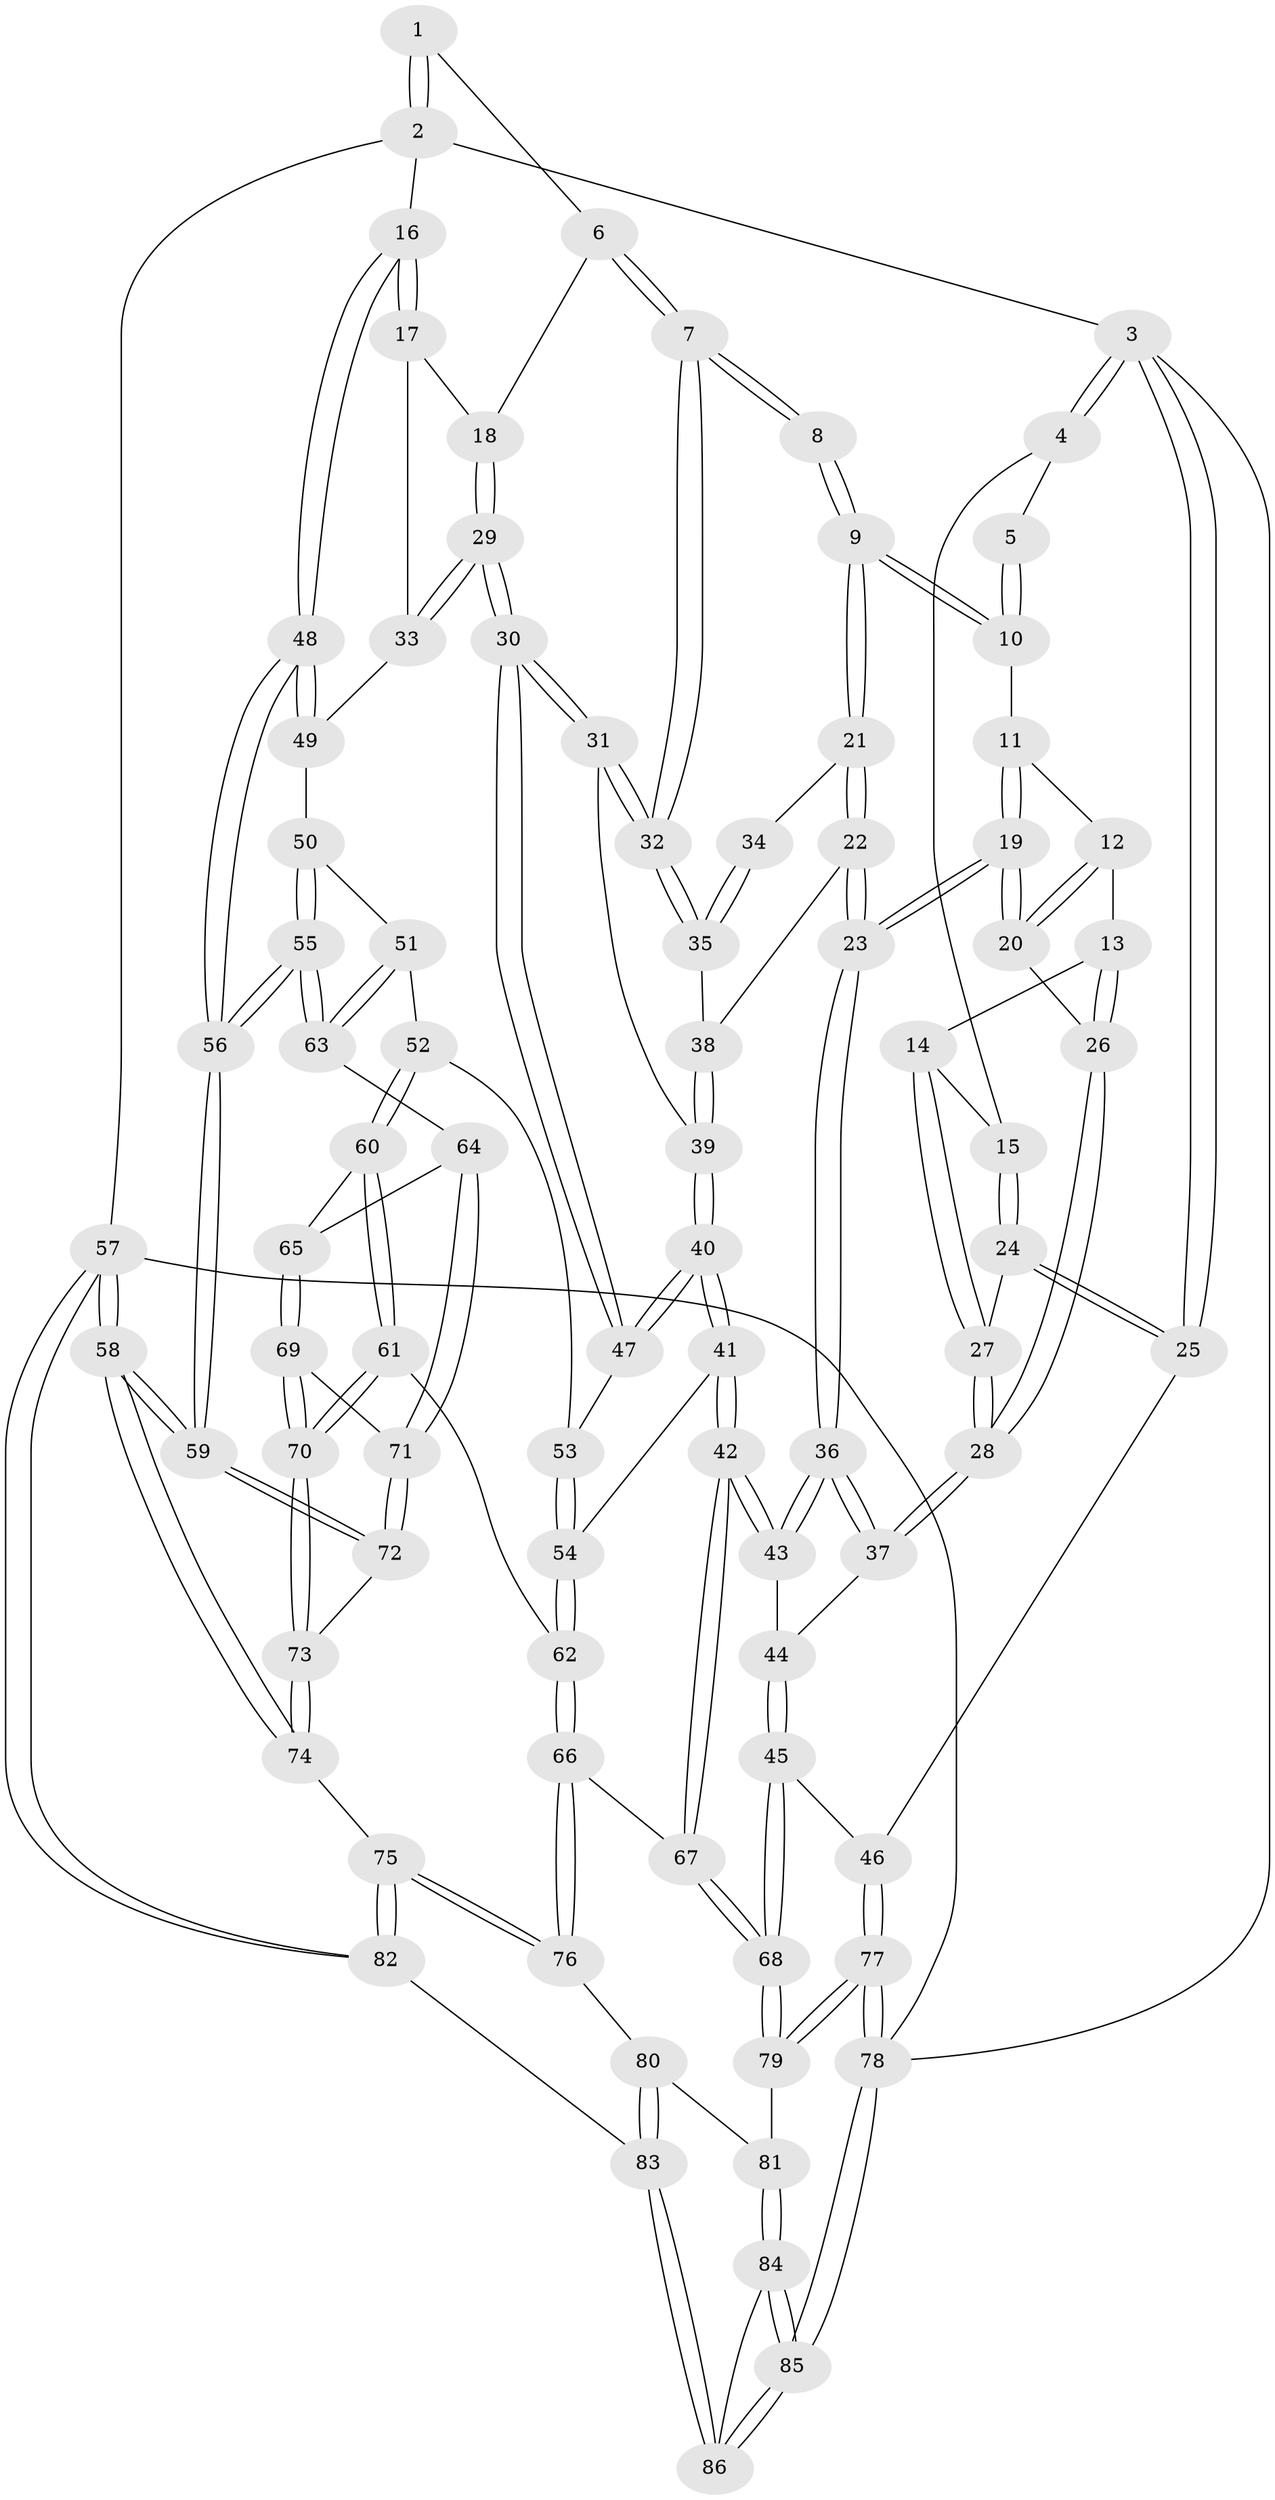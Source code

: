 // Generated by graph-tools (version 1.1) at 2025/11/02/27/25 16:11:59]
// undirected, 86 vertices, 212 edges
graph export_dot {
graph [start="1"]
  node [color=gray90,style=filled];
  1 [pos="+0.8719805054641839+0"];
  2 [pos="+1+0"];
  3 [pos="+0+0"];
  4 [pos="+0+0"];
  5 [pos="+0.447139454306065+0"];
  6 [pos="+0.8501331859501312+0"];
  7 [pos="+0.7428313547172846+0.1592885727743509"];
  8 [pos="+0.6644228293377117+0.1496451809303132"];
  9 [pos="+0.5412054638466315+0.0958084849701773"];
  10 [pos="+0.4424119213163377+0"];
  11 [pos="+0.36911830738323476+0.04699271418927333"];
  12 [pos="+0.35240843866952376+0.05863679759821942"];
  13 [pos="+0.2014380181801114+0.10811810007730958"];
  14 [pos="+0.19275486314318363+0.10643126941323328"];
  15 [pos="+0.11007570326045611+0.06325241323656894"];
  16 [pos="+1+0.1686765818092297"];
  17 [pos="+1+0.15755255792521738"];
  18 [pos="+0.9412849277861696+0.13544072277271935"];
  19 [pos="+0.4089324282420559+0.2821455438064995"];
  20 [pos="+0.27513783138872655+0.21943471458637465"];
  21 [pos="+0.5021478698237737+0.215532748165533"];
  22 [pos="+0.49081556792276543+0.23826644633059946"];
  23 [pos="+0.4169393923168881+0.29257549295714086"];
  24 [pos="+0.053195183769199524+0.21894738821573237"];
  25 [pos="+0+0.3344094898685806"];
  26 [pos="+0.26292724669500755+0.2207102685502501"];
  27 [pos="+0.1632016558746268+0.2591257472239759"];
  28 [pos="+0.19069213367973437+0.27967166592438786"];
  29 [pos="+0.8491138676915458+0.2607206377280011"];
  30 [pos="+0.808214867000825+0.2635515101835029"];
  31 [pos="+0.7627394968513876+0.20582686428668617"];
  32 [pos="+0.7557838310170358+0.19164027943240972"];
  33 [pos="+0.8988232414326891+0.27402999382675947"];
  34 [pos="+0.6068136755489991+0.21598632864621573"];
  35 [pos="+0.5867616577549224+0.2716422645581386"];
  36 [pos="+0.4118585218102086+0.3886396739459384"];
  37 [pos="+0.19265840529738149+0.29256096927223607"];
  38 [pos="+0.5860870182709806+0.2726625213468749"];
  39 [pos="+0.6076221371750624+0.316124309186954"];
  40 [pos="+0.6016721704339932+0.39279082374881114"];
  41 [pos="+0.5910728334310142+0.40546637211810777"];
  42 [pos="+0.42698120895237024+0.4526565149722725"];
  43 [pos="+0.42232925285413564+0.44144188423866904"];
  44 [pos="+0.164944548791858+0.3793702181163892"];
  45 [pos="+0.07585052711926012+0.475658935791748"];
  46 [pos="+0+0.4187418329503467"];
  47 [pos="+0.7870507132707671+0.3390245835376682"];
  48 [pos="+1+0.27130957265494837"];
  49 [pos="+0.9193332589588931+0.28325542715089064"];
  50 [pos="+0.962563255889496+0.4214492806623895"];
  51 [pos="+0.8518818919958614+0.4553636215012085"];
  52 [pos="+0.8488989976194549+0.4540838792332024"];
  53 [pos="+0.795062185201018+0.3727213608641927"];
  54 [pos="+0.6861329108117444+0.5015712350645467"];
  55 [pos="+1+0.4733648029791744"];
  56 [pos="+1+0.48928205004293956"];
  57 [pos="+1+1"];
  58 [pos="+1+0.849520457619638"];
  59 [pos="+1+0.8283685043959648"];
  60 [pos="+0.751409064512744+0.5573999176108378"];
  61 [pos="+0.723356494081259+0.5648970741852792"];
  62 [pos="+0.7023300082316916+0.5630647004555319"];
  63 [pos="+0.8988098404602027+0.5426388456645348"];
  64 [pos="+0.8943513166553582+0.5794714624865229"];
  65 [pos="+0.8104499437686684+0.5839568176166544"];
  66 [pos="+0.5991701810647911+0.6560039260261278"];
  67 [pos="+0.42383809331476313+0.4674701826165088"];
  68 [pos="+0.23994087241276063+0.6510149727235567"];
  69 [pos="+0.8217056351151204+0.6514529167354194"];
  70 [pos="+0.7955464164769034+0.6856636657452693"];
  71 [pos="+0.9123931599681212+0.6199477744321814"];
  72 [pos="+0.9665130199877291+0.6756040728885003"];
  73 [pos="+0.7909486817807215+0.7388082993225441"];
  74 [pos="+0.7499746199296788+0.8004760716716064"];
  75 [pos="+0.6945858026006568+0.8356009426049824"];
  76 [pos="+0.5990802236230688+0.7136195815378167"];
  77 [pos="+0+1"];
  78 [pos="+0+1"];
  79 [pos="+0.23544210372417593+0.720623198851342"];
  80 [pos="+0.3436666523669838+0.79069812219992"];
  81 [pos="+0.26370983127627423+0.7513497782311875"];
  82 [pos="+0.6741567563311666+1"];
  83 [pos="+0.5288000706498827+1"];
  84 [pos="+0.2450906974713817+0.8641792408525452"];
  85 [pos="+0+1"];
  86 [pos="+0.2773590148368576+1"];
  1 -- 2;
  1 -- 2;
  1 -- 6;
  2 -- 3;
  2 -- 16;
  2 -- 57;
  3 -- 4;
  3 -- 4;
  3 -- 25;
  3 -- 25;
  3 -- 78;
  4 -- 5;
  4 -- 15;
  5 -- 10;
  5 -- 10;
  6 -- 7;
  6 -- 7;
  6 -- 18;
  7 -- 8;
  7 -- 8;
  7 -- 32;
  7 -- 32;
  8 -- 9;
  8 -- 9;
  9 -- 10;
  9 -- 10;
  9 -- 21;
  9 -- 21;
  10 -- 11;
  11 -- 12;
  11 -- 19;
  11 -- 19;
  12 -- 13;
  12 -- 20;
  12 -- 20;
  13 -- 14;
  13 -- 26;
  13 -- 26;
  14 -- 15;
  14 -- 27;
  14 -- 27;
  15 -- 24;
  15 -- 24;
  16 -- 17;
  16 -- 17;
  16 -- 48;
  16 -- 48;
  17 -- 18;
  17 -- 33;
  18 -- 29;
  18 -- 29;
  19 -- 20;
  19 -- 20;
  19 -- 23;
  19 -- 23;
  20 -- 26;
  21 -- 22;
  21 -- 22;
  21 -- 34;
  22 -- 23;
  22 -- 23;
  22 -- 38;
  23 -- 36;
  23 -- 36;
  24 -- 25;
  24 -- 25;
  24 -- 27;
  25 -- 46;
  26 -- 28;
  26 -- 28;
  27 -- 28;
  27 -- 28;
  28 -- 37;
  28 -- 37;
  29 -- 30;
  29 -- 30;
  29 -- 33;
  29 -- 33;
  30 -- 31;
  30 -- 31;
  30 -- 47;
  30 -- 47;
  31 -- 32;
  31 -- 32;
  31 -- 39;
  32 -- 35;
  32 -- 35;
  33 -- 49;
  34 -- 35;
  34 -- 35;
  35 -- 38;
  36 -- 37;
  36 -- 37;
  36 -- 43;
  36 -- 43;
  37 -- 44;
  38 -- 39;
  38 -- 39;
  39 -- 40;
  39 -- 40;
  40 -- 41;
  40 -- 41;
  40 -- 47;
  40 -- 47;
  41 -- 42;
  41 -- 42;
  41 -- 54;
  42 -- 43;
  42 -- 43;
  42 -- 67;
  42 -- 67;
  43 -- 44;
  44 -- 45;
  44 -- 45;
  45 -- 46;
  45 -- 68;
  45 -- 68;
  46 -- 77;
  46 -- 77;
  47 -- 53;
  48 -- 49;
  48 -- 49;
  48 -- 56;
  48 -- 56;
  49 -- 50;
  50 -- 51;
  50 -- 55;
  50 -- 55;
  51 -- 52;
  51 -- 63;
  51 -- 63;
  52 -- 53;
  52 -- 60;
  52 -- 60;
  53 -- 54;
  53 -- 54;
  54 -- 62;
  54 -- 62;
  55 -- 56;
  55 -- 56;
  55 -- 63;
  55 -- 63;
  56 -- 59;
  56 -- 59;
  57 -- 58;
  57 -- 58;
  57 -- 82;
  57 -- 82;
  57 -- 78;
  58 -- 59;
  58 -- 59;
  58 -- 74;
  58 -- 74;
  59 -- 72;
  59 -- 72;
  60 -- 61;
  60 -- 61;
  60 -- 65;
  61 -- 62;
  61 -- 70;
  61 -- 70;
  62 -- 66;
  62 -- 66;
  63 -- 64;
  64 -- 65;
  64 -- 71;
  64 -- 71;
  65 -- 69;
  65 -- 69;
  66 -- 67;
  66 -- 76;
  66 -- 76;
  67 -- 68;
  67 -- 68;
  68 -- 79;
  68 -- 79;
  69 -- 70;
  69 -- 70;
  69 -- 71;
  70 -- 73;
  70 -- 73;
  71 -- 72;
  71 -- 72;
  72 -- 73;
  73 -- 74;
  73 -- 74;
  74 -- 75;
  75 -- 76;
  75 -- 76;
  75 -- 82;
  75 -- 82;
  76 -- 80;
  77 -- 78;
  77 -- 78;
  77 -- 79;
  77 -- 79;
  78 -- 85;
  78 -- 85;
  79 -- 81;
  80 -- 81;
  80 -- 83;
  80 -- 83;
  81 -- 84;
  81 -- 84;
  82 -- 83;
  83 -- 86;
  83 -- 86;
  84 -- 85;
  84 -- 85;
  84 -- 86;
  85 -- 86;
  85 -- 86;
}
